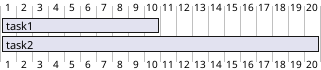 @startgantt test
[task1] requires 10 days
[task2] requires 20 days
[task1] links to [[http://plantuml.com]]
[task2] links to [[https://abe.com]]
@endgantt
